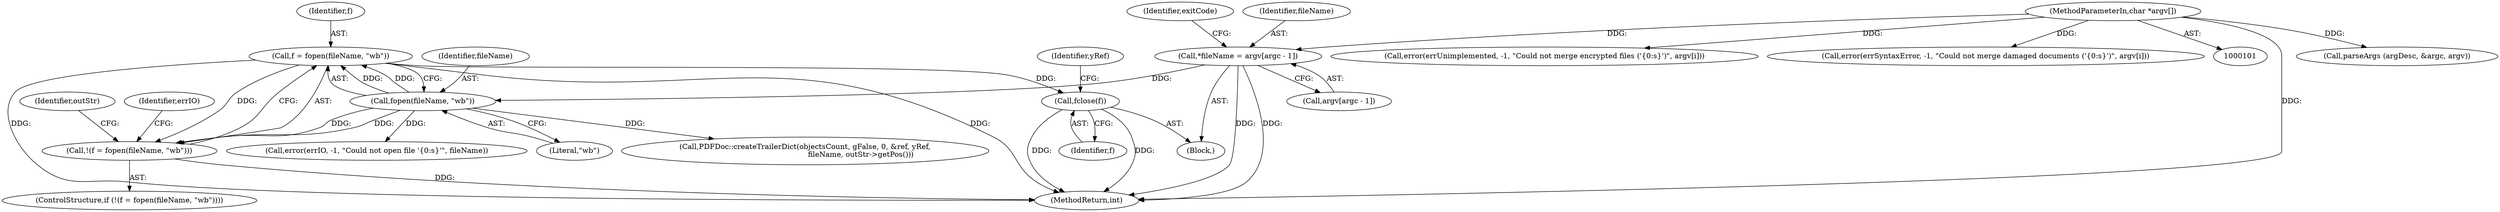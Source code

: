digraph "0_poppler_5c9b08a875b07853be6c44e43ff5f7f059df666a@API" {
"1000284" [label="(Call,f = fopen(fileName, \"wb\"))"];
"1000286" [label="(Call,fopen(fileName, \"wb\"))"];
"1000132" [label="(Call,*fileName = argv[argc - 1])"];
"1000103" [label="(MethodParameterIn,char *argv[])"];
"1000283" [label="(Call,!(f = fopen(fileName, \"wb\")))"];
"1001084" [label="(Call,fclose(f))"];
"1000290" [label="(Call,error(errIO, -1, \"Could not open file '{0:s}'\", fileName))"];
"1000283" [label="(Call,!(f = fopen(fileName, \"wb\")))"];
"1000146" [label="(Call,parseArgs (argDesc, &argc, argv))"];
"1000300" [label="(Identifier,outStr)"];
"1000286" [label="(Call,fopen(fileName, \"wb\"))"];
"1001084" [label="(Call,fclose(f))"];
"1000285" [label="(Identifier,f)"];
"1000287" [label="(Identifier,fileName)"];
"1000258" [label="(Call,error(errUnimplemented, -1, \"Could not merge encrypted files ('{0:s}')\", argv[i]))"];
"1001085" [label="(Identifier,f)"];
"1000282" [label="(ControlStructure,if (!(f = fopen(fileName, \"wb\"))))"];
"1000284" [label="(Call,f = fopen(fileName, \"wb\"))"];
"1000271" [label="(Call,error(errSyntaxError, -1, \"Could not merge damaged documents ('{0:s}')\", argv[i]))"];
"1000288" [label="(Literal,\"wb\")"];
"1000134" [label="(Call,argv[argc - 1])"];
"1001120" [label="(MethodReturn,int)"];
"1001087" [label="(Identifier,yRef)"];
"1000132" [label="(Call,*fileName = argv[argc - 1])"];
"1000291" [label="(Identifier,errIO)"];
"1000141" [label="(Identifier,exitCode)"];
"1000104" [label="(Block,)"];
"1000133" [label="(Identifier,fileName)"];
"1000103" [label="(MethodParameterIn,char *argv[])"];
"1001063" [label="(Call,PDFDoc::createTrailerDict(objectsCount, gFalse, 0, &ref, yRef,\n                                                fileName, outStr->getPos()))"];
"1000284" -> "1000283"  [label="AST: "];
"1000284" -> "1000286"  [label="CFG: "];
"1000285" -> "1000284"  [label="AST: "];
"1000286" -> "1000284"  [label="AST: "];
"1000283" -> "1000284"  [label="CFG: "];
"1000284" -> "1001120"  [label="DDG: "];
"1000284" -> "1001120"  [label="DDG: "];
"1000284" -> "1000283"  [label="DDG: "];
"1000286" -> "1000284"  [label="DDG: "];
"1000286" -> "1000284"  [label="DDG: "];
"1000284" -> "1001084"  [label="DDG: "];
"1000286" -> "1000288"  [label="CFG: "];
"1000287" -> "1000286"  [label="AST: "];
"1000288" -> "1000286"  [label="AST: "];
"1000286" -> "1000283"  [label="DDG: "];
"1000286" -> "1000283"  [label="DDG: "];
"1000132" -> "1000286"  [label="DDG: "];
"1000286" -> "1000290"  [label="DDG: "];
"1000286" -> "1001063"  [label="DDG: "];
"1000132" -> "1000104"  [label="AST: "];
"1000132" -> "1000134"  [label="CFG: "];
"1000133" -> "1000132"  [label="AST: "];
"1000134" -> "1000132"  [label="AST: "];
"1000141" -> "1000132"  [label="CFG: "];
"1000132" -> "1001120"  [label="DDG: "];
"1000132" -> "1001120"  [label="DDG: "];
"1000103" -> "1000132"  [label="DDG: "];
"1000103" -> "1000101"  [label="AST: "];
"1000103" -> "1001120"  [label="DDG: "];
"1000103" -> "1000146"  [label="DDG: "];
"1000103" -> "1000258"  [label="DDG: "];
"1000103" -> "1000271"  [label="DDG: "];
"1000283" -> "1000282"  [label="AST: "];
"1000291" -> "1000283"  [label="CFG: "];
"1000300" -> "1000283"  [label="CFG: "];
"1000283" -> "1001120"  [label="DDG: "];
"1001084" -> "1000104"  [label="AST: "];
"1001084" -> "1001085"  [label="CFG: "];
"1001085" -> "1001084"  [label="AST: "];
"1001087" -> "1001084"  [label="CFG: "];
"1001084" -> "1001120"  [label="DDG: "];
"1001084" -> "1001120"  [label="DDG: "];
}
